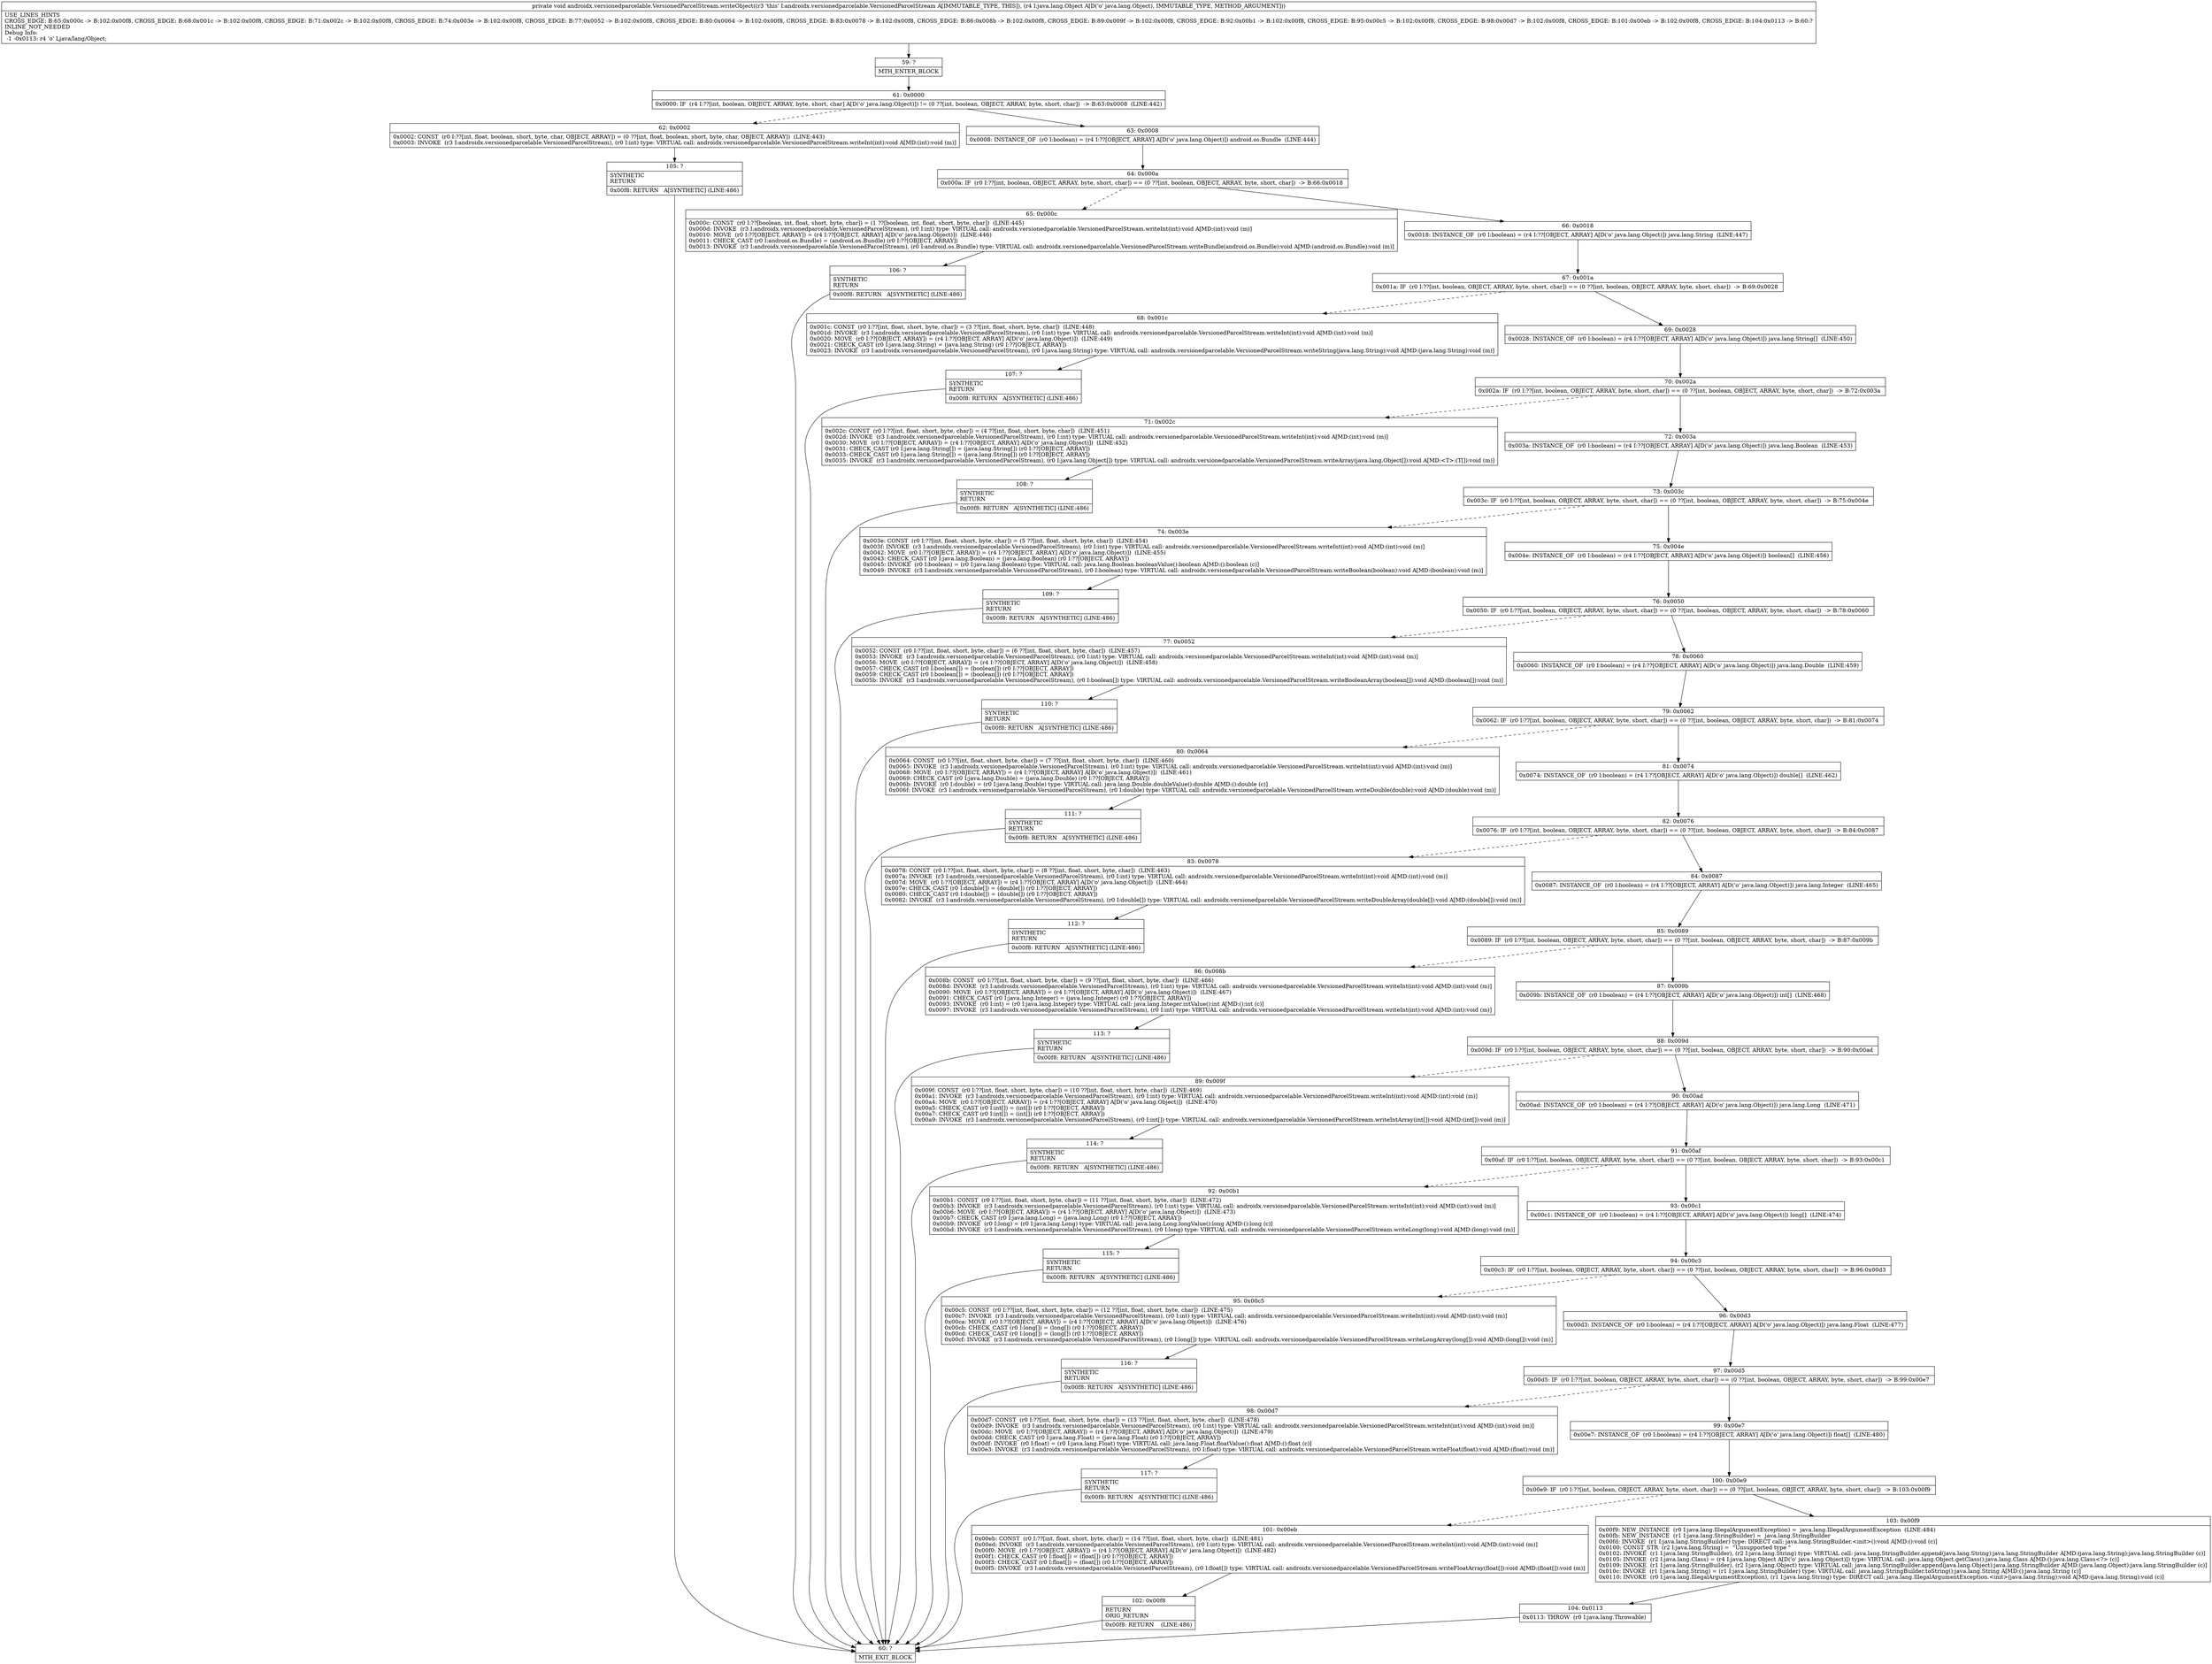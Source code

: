 digraph "CFG forandroidx.versionedparcelable.VersionedParcelStream.writeObject(Ljava\/lang\/Object;)V" {
Node_59 [shape=record,label="{59\:\ ?|MTH_ENTER_BLOCK\l}"];
Node_61 [shape=record,label="{61\:\ 0x0000|0x0000: IF  (r4 I:??[int, boolean, OBJECT, ARRAY, byte, short, char] A[D('o' java.lang.Object)]) != (0 ??[int, boolean, OBJECT, ARRAY, byte, short, char])  \-\> B:63:0x0008  (LINE:442)\l}"];
Node_62 [shape=record,label="{62\:\ 0x0002|0x0002: CONST  (r0 I:??[int, float, boolean, short, byte, char, OBJECT, ARRAY]) = (0 ??[int, float, boolean, short, byte, char, OBJECT, ARRAY])  (LINE:443)\l0x0003: INVOKE  (r3 I:androidx.versionedparcelable.VersionedParcelStream), (r0 I:int) type: VIRTUAL call: androidx.versionedparcelable.VersionedParcelStream.writeInt(int):void A[MD:(int):void (m)]\l}"];
Node_105 [shape=record,label="{105\:\ ?|SYNTHETIC\lRETURN\l|0x00f8: RETURN   A[SYNTHETIC] (LINE:486)\l}"];
Node_60 [shape=record,label="{60\:\ ?|MTH_EXIT_BLOCK\l}"];
Node_63 [shape=record,label="{63\:\ 0x0008|0x0008: INSTANCE_OF  (r0 I:boolean) = (r4 I:??[OBJECT, ARRAY] A[D('o' java.lang.Object)]) android.os.Bundle  (LINE:444)\l}"];
Node_64 [shape=record,label="{64\:\ 0x000a|0x000a: IF  (r0 I:??[int, boolean, OBJECT, ARRAY, byte, short, char]) == (0 ??[int, boolean, OBJECT, ARRAY, byte, short, char])  \-\> B:66:0x0018 \l}"];
Node_65 [shape=record,label="{65\:\ 0x000c|0x000c: CONST  (r0 I:??[boolean, int, float, short, byte, char]) = (1 ??[boolean, int, float, short, byte, char])  (LINE:445)\l0x000d: INVOKE  (r3 I:androidx.versionedparcelable.VersionedParcelStream), (r0 I:int) type: VIRTUAL call: androidx.versionedparcelable.VersionedParcelStream.writeInt(int):void A[MD:(int):void (m)]\l0x0010: MOVE  (r0 I:??[OBJECT, ARRAY]) = (r4 I:??[OBJECT, ARRAY] A[D('o' java.lang.Object)])  (LINE:446)\l0x0011: CHECK_CAST (r0 I:android.os.Bundle) = (android.os.Bundle) (r0 I:??[OBJECT, ARRAY]) \l0x0013: INVOKE  (r3 I:androidx.versionedparcelable.VersionedParcelStream), (r0 I:android.os.Bundle) type: VIRTUAL call: androidx.versionedparcelable.VersionedParcelStream.writeBundle(android.os.Bundle):void A[MD:(android.os.Bundle):void (m)]\l}"];
Node_106 [shape=record,label="{106\:\ ?|SYNTHETIC\lRETURN\l|0x00f8: RETURN   A[SYNTHETIC] (LINE:486)\l}"];
Node_66 [shape=record,label="{66\:\ 0x0018|0x0018: INSTANCE_OF  (r0 I:boolean) = (r4 I:??[OBJECT, ARRAY] A[D('o' java.lang.Object)]) java.lang.String  (LINE:447)\l}"];
Node_67 [shape=record,label="{67\:\ 0x001a|0x001a: IF  (r0 I:??[int, boolean, OBJECT, ARRAY, byte, short, char]) == (0 ??[int, boolean, OBJECT, ARRAY, byte, short, char])  \-\> B:69:0x0028 \l}"];
Node_68 [shape=record,label="{68\:\ 0x001c|0x001c: CONST  (r0 I:??[int, float, short, byte, char]) = (3 ??[int, float, short, byte, char])  (LINE:448)\l0x001d: INVOKE  (r3 I:androidx.versionedparcelable.VersionedParcelStream), (r0 I:int) type: VIRTUAL call: androidx.versionedparcelable.VersionedParcelStream.writeInt(int):void A[MD:(int):void (m)]\l0x0020: MOVE  (r0 I:??[OBJECT, ARRAY]) = (r4 I:??[OBJECT, ARRAY] A[D('o' java.lang.Object)])  (LINE:449)\l0x0021: CHECK_CAST (r0 I:java.lang.String) = (java.lang.String) (r0 I:??[OBJECT, ARRAY]) \l0x0023: INVOKE  (r3 I:androidx.versionedparcelable.VersionedParcelStream), (r0 I:java.lang.String) type: VIRTUAL call: androidx.versionedparcelable.VersionedParcelStream.writeString(java.lang.String):void A[MD:(java.lang.String):void (m)]\l}"];
Node_107 [shape=record,label="{107\:\ ?|SYNTHETIC\lRETURN\l|0x00f8: RETURN   A[SYNTHETIC] (LINE:486)\l}"];
Node_69 [shape=record,label="{69\:\ 0x0028|0x0028: INSTANCE_OF  (r0 I:boolean) = (r4 I:??[OBJECT, ARRAY] A[D('o' java.lang.Object)]) java.lang.String[]  (LINE:450)\l}"];
Node_70 [shape=record,label="{70\:\ 0x002a|0x002a: IF  (r0 I:??[int, boolean, OBJECT, ARRAY, byte, short, char]) == (0 ??[int, boolean, OBJECT, ARRAY, byte, short, char])  \-\> B:72:0x003a \l}"];
Node_71 [shape=record,label="{71\:\ 0x002c|0x002c: CONST  (r0 I:??[int, float, short, byte, char]) = (4 ??[int, float, short, byte, char])  (LINE:451)\l0x002d: INVOKE  (r3 I:androidx.versionedparcelable.VersionedParcelStream), (r0 I:int) type: VIRTUAL call: androidx.versionedparcelable.VersionedParcelStream.writeInt(int):void A[MD:(int):void (m)]\l0x0030: MOVE  (r0 I:??[OBJECT, ARRAY]) = (r4 I:??[OBJECT, ARRAY] A[D('o' java.lang.Object)])  (LINE:452)\l0x0031: CHECK_CAST (r0 I:java.lang.String[]) = (java.lang.String[]) (r0 I:??[OBJECT, ARRAY]) \l0x0033: CHECK_CAST (r0 I:java.lang.String[]) = (java.lang.String[]) (r0 I:??[OBJECT, ARRAY]) \l0x0035: INVOKE  (r3 I:androidx.versionedparcelable.VersionedParcelStream), (r0 I:java.lang.Object[]) type: VIRTUAL call: androidx.versionedparcelable.VersionedParcelStream.writeArray(java.lang.Object[]):void A[MD:\<T\>:(T[]):void (m)]\l}"];
Node_108 [shape=record,label="{108\:\ ?|SYNTHETIC\lRETURN\l|0x00f8: RETURN   A[SYNTHETIC] (LINE:486)\l}"];
Node_72 [shape=record,label="{72\:\ 0x003a|0x003a: INSTANCE_OF  (r0 I:boolean) = (r4 I:??[OBJECT, ARRAY] A[D('o' java.lang.Object)]) java.lang.Boolean  (LINE:453)\l}"];
Node_73 [shape=record,label="{73\:\ 0x003c|0x003c: IF  (r0 I:??[int, boolean, OBJECT, ARRAY, byte, short, char]) == (0 ??[int, boolean, OBJECT, ARRAY, byte, short, char])  \-\> B:75:0x004e \l}"];
Node_74 [shape=record,label="{74\:\ 0x003e|0x003e: CONST  (r0 I:??[int, float, short, byte, char]) = (5 ??[int, float, short, byte, char])  (LINE:454)\l0x003f: INVOKE  (r3 I:androidx.versionedparcelable.VersionedParcelStream), (r0 I:int) type: VIRTUAL call: androidx.versionedparcelable.VersionedParcelStream.writeInt(int):void A[MD:(int):void (m)]\l0x0042: MOVE  (r0 I:??[OBJECT, ARRAY]) = (r4 I:??[OBJECT, ARRAY] A[D('o' java.lang.Object)])  (LINE:455)\l0x0043: CHECK_CAST (r0 I:java.lang.Boolean) = (java.lang.Boolean) (r0 I:??[OBJECT, ARRAY]) \l0x0045: INVOKE  (r0 I:boolean) = (r0 I:java.lang.Boolean) type: VIRTUAL call: java.lang.Boolean.booleanValue():boolean A[MD:():boolean (c)]\l0x0049: INVOKE  (r3 I:androidx.versionedparcelable.VersionedParcelStream), (r0 I:boolean) type: VIRTUAL call: androidx.versionedparcelable.VersionedParcelStream.writeBoolean(boolean):void A[MD:(boolean):void (m)]\l}"];
Node_109 [shape=record,label="{109\:\ ?|SYNTHETIC\lRETURN\l|0x00f8: RETURN   A[SYNTHETIC] (LINE:486)\l}"];
Node_75 [shape=record,label="{75\:\ 0x004e|0x004e: INSTANCE_OF  (r0 I:boolean) = (r4 I:??[OBJECT, ARRAY] A[D('o' java.lang.Object)]) boolean[]  (LINE:456)\l}"];
Node_76 [shape=record,label="{76\:\ 0x0050|0x0050: IF  (r0 I:??[int, boolean, OBJECT, ARRAY, byte, short, char]) == (0 ??[int, boolean, OBJECT, ARRAY, byte, short, char])  \-\> B:78:0x0060 \l}"];
Node_77 [shape=record,label="{77\:\ 0x0052|0x0052: CONST  (r0 I:??[int, float, short, byte, char]) = (6 ??[int, float, short, byte, char])  (LINE:457)\l0x0053: INVOKE  (r3 I:androidx.versionedparcelable.VersionedParcelStream), (r0 I:int) type: VIRTUAL call: androidx.versionedparcelable.VersionedParcelStream.writeInt(int):void A[MD:(int):void (m)]\l0x0056: MOVE  (r0 I:??[OBJECT, ARRAY]) = (r4 I:??[OBJECT, ARRAY] A[D('o' java.lang.Object)])  (LINE:458)\l0x0057: CHECK_CAST (r0 I:boolean[]) = (boolean[]) (r0 I:??[OBJECT, ARRAY]) \l0x0059: CHECK_CAST (r0 I:boolean[]) = (boolean[]) (r0 I:??[OBJECT, ARRAY]) \l0x005b: INVOKE  (r3 I:androidx.versionedparcelable.VersionedParcelStream), (r0 I:boolean[]) type: VIRTUAL call: androidx.versionedparcelable.VersionedParcelStream.writeBooleanArray(boolean[]):void A[MD:(boolean[]):void (m)]\l}"];
Node_110 [shape=record,label="{110\:\ ?|SYNTHETIC\lRETURN\l|0x00f8: RETURN   A[SYNTHETIC] (LINE:486)\l}"];
Node_78 [shape=record,label="{78\:\ 0x0060|0x0060: INSTANCE_OF  (r0 I:boolean) = (r4 I:??[OBJECT, ARRAY] A[D('o' java.lang.Object)]) java.lang.Double  (LINE:459)\l}"];
Node_79 [shape=record,label="{79\:\ 0x0062|0x0062: IF  (r0 I:??[int, boolean, OBJECT, ARRAY, byte, short, char]) == (0 ??[int, boolean, OBJECT, ARRAY, byte, short, char])  \-\> B:81:0x0074 \l}"];
Node_80 [shape=record,label="{80\:\ 0x0064|0x0064: CONST  (r0 I:??[int, float, short, byte, char]) = (7 ??[int, float, short, byte, char])  (LINE:460)\l0x0065: INVOKE  (r3 I:androidx.versionedparcelable.VersionedParcelStream), (r0 I:int) type: VIRTUAL call: androidx.versionedparcelable.VersionedParcelStream.writeInt(int):void A[MD:(int):void (m)]\l0x0068: MOVE  (r0 I:??[OBJECT, ARRAY]) = (r4 I:??[OBJECT, ARRAY] A[D('o' java.lang.Object)])  (LINE:461)\l0x0069: CHECK_CAST (r0 I:java.lang.Double) = (java.lang.Double) (r0 I:??[OBJECT, ARRAY]) \l0x006b: INVOKE  (r0 I:double) = (r0 I:java.lang.Double) type: VIRTUAL call: java.lang.Double.doubleValue():double A[MD:():double (c)]\l0x006f: INVOKE  (r3 I:androidx.versionedparcelable.VersionedParcelStream), (r0 I:double) type: VIRTUAL call: androidx.versionedparcelable.VersionedParcelStream.writeDouble(double):void A[MD:(double):void (m)]\l}"];
Node_111 [shape=record,label="{111\:\ ?|SYNTHETIC\lRETURN\l|0x00f8: RETURN   A[SYNTHETIC] (LINE:486)\l}"];
Node_81 [shape=record,label="{81\:\ 0x0074|0x0074: INSTANCE_OF  (r0 I:boolean) = (r4 I:??[OBJECT, ARRAY] A[D('o' java.lang.Object)]) double[]  (LINE:462)\l}"];
Node_82 [shape=record,label="{82\:\ 0x0076|0x0076: IF  (r0 I:??[int, boolean, OBJECT, ARRAY, byte, short, char]) == (0 ??[int, boolean, OBJECT, ARRAY, byte, short, char])  \-\> B:84:0x0087 \l}"];
Node_83 [shape=record,label="{83\:\ 0x0078|0x0078: CONST  (r0 I:??[int, float, short, byte, char]) = (8 ??[int, float, short, byte, char])  (LINE:463)\l0x007a: INVOKE  (r3 I:androidx.versionedparcelable.VersionedParcelStream), (r0 I:int) type: VIRTUAL call: androidx.versionedparcelable.VersionedParcelStream.writeInt(int):void A[MD:(int):void (m)]\l0x007d: MOVE  (r0 I:??[OBJECT, ARRAY]) = (r4 I:??[OBJECT, ARRAY] A[D('o' java.lang.Object)])  (LINE:464)\l0x007e: CHECK_CAST (r0 I:double[]) = (double[]) (r0 I:??[OBJECT, ARRAY]) \l0x0080: CHECK_CAST (r0 I:double[]) = (double[]) (r0 I:??[OBJECT, ARRAY]) \l0x0082: INVOKE  (r3 I:androidx.versionedparcelable.VersionedParcelStream), (r0 I:double[]) type: VIRTUAL call: androidx.versionedparcelable.VersionedParcelStream.writeDoubleArray(double[]):void A[MD:(double[]):void (m)]\l}"];
Node_112 [shape=record,label="{112\:\ ?|SYNTHETIC\lRETURN\l|0x00f8: RETURN   A[SYNTHETIC] (LINE:486)\l}"];
Node_84 [shape=record,label="{84\:\ 0x0087|0x0087: INSTANCE_OF  (r0 I:boolean) = (r4 I:??[OBJECT, ARRAY] A[D('o' java.lang.Object)]) java.lang.Integer  (LINE:465)\l}"];
Node_85 [shape=record,label="{85\:\ 0x0089|0x0089: IF  (r0 I:??[int, boolean, OBJECT, ARRAY, byte, short, char]) == (0 ??[int, boolean, OBJECT, ARRAY, byte, short, char])  \-\> B:87:0x009b \l}"];
Node_86 [shape=record,label="{86\:\ 0x008b|0x008b: CONST  (r0 I:??[int, float, short, byte, char]) = (9 ??[int, float, short, byte, char])  (LINE:466)\l0x008d: INVOKE  (r3 I:androidx.versionedparcelable.VersionedParcelStream), (r0 I:int) type: VIRTUAL call: androidx.versionedparcelable.VersionedParcelStream.writeInt(int):void A[MD:(int):void (m)]\l0x0090: MOVE  (r0 I:??[OBJECT, ARRAY]) = (r4 I:??[OBJECT, ARRAY] A[D('o' java.lang.Object)])  (LINE:467)\l0x0091: CHECK_CAST (r0 I:java.lang.Integer) = (java.lang.Integer) (r0 I:??[OBJECT, ARRAY]) \l0x0093: INVOKE  (r0 I:int) = (r0 I:java.lang.Integer) type: VIRTUAL call: java.lang.Integer.intValue():int A[MD:():int (c)]\l0x0097: INVOKE  (r3 I:androidx.versionedparcelable.VersionedParcelStream), (r0 I:int) type: VIRTUAL call: androidx.versionedparcelable.VersionedParcelStream.writeInt(int):void A[MD:(int):void (m)]\l}"];
Node_113 [shape=record,label="{113\:\ ?|SYNTHETIC\lRETURN\l|0x00f8: RETURN   A[SYNTHETIC] (LINE:486)\l}"];
Node_87 [shape=record,label="{87\:\ 0x009b|0x009b: INSTANCE_OF  (r0 I:boolean) = (r4 I:??[OBJECT, ARRAY] A[D('o' java.lang.Object)]) int[]  (LINE:468)\l}"];
Node_88 [shape=record,label="{88\:\ 0x009d|0x009d: IF  (r0 I:??[int, boolean, OBJECT, ARRAY, byte, short, char]) == (0 ??[int, boolean, OBJECT, ARRAY, byte, short, char])  \-\> B:90:0x00ad \l}"];
Node_89 [shape=record,label="{89\:\ 0x009f|0x009f: CONST  (r0 I:??[int, float, short, byte, char]) = (10 ??[int, float, short, byte, char])  (LINE:469)\l0x00a1: INVOKE  (r3 I:androidx.versionedparcelable.VersionedParcelStream), (r0 I:int) type: VIRTUAL call: androidx.versionedparcelable.VersionedParcelStream.writeInt(int):void A[MD:(int):void (m)]\l0x00a4: MOVE  (r0 I:??[OBJECT, ARRAY]) = (r4 I:??[OBJECT, ARRAY] A[D('o' java.lang.Object)])  (LINE:470)\l0x00a5: CHECK_CAST (r0 I:int[]) = (int[]) (r0 I:??[OBJECT, ARRAY]) \l0x00a7: CHECK_CAST (r0 I:int[]) = (int[]) (r0 I:??[OBJECT, ARRAY]) \l0x00a9: INVOKE  (r3 I:androidx.versionedparcelable.VersionedParcelStream), (r0 I:int[]) type: VIRTUAL call: androidx.versionedparcelable.VersionedParcelStream.writeIntArray(int[]):void A[MD:(int[]):void (m)]\l}"];
Node_114 [shape=record,label="{114\:\ ?|SYNTHETIC\lRETURN\l|0x00f8: RETURN   A[SYNTHETIC] (LINE:486)\l}"];
Node_90 [shape=record,label="{90\:\ 0x00ad|0x00ad: INSTANCE_OF  (r0 I:boolean) = (r4 I:??[OBJECT, ARRAY] A[D('o' java.lang.Object)]) java.lang.Long  (LINE:471)\l}"];
Node_91 [shape=record,label="{91\:\ 0x00af|0x00af: IF  (r0 I:??[int, boolean, OBJECT, ARRAY, byte, short, char]) == (0 ??[int, boolean, OBJECT, ARRAY, byte, short, char])  \-\> B:93:0x00c1 \l}"];
Node_92 [shape=record,label="{92\:\ 0x00b1|0x00b1: CONST  (r0 I:??[int, float, short, byte, char]) = (11 ??[int, float, short, byte, char])  (LINE:472)\l0x00b3: INVOKE  (r3 I:androidx.versionedparcelable.VersionedParcelStream), (r0 I:int) type: VIRTUAL call: androidx.versionedparcelable.VersionedParcelStream.writeInt(int):void A[MD:(int):void (m)]\l0x00b6: MOVE  (r0 I:??[OBJECT, ARRAY]) = (r4 I:??[OBJECT, ARRAY] A[D('o' java.lang.Object)])  (LINE:473)\l0x00b7: CHECK_CAST (r0 I:java.lang.Long) = (java.lang.Long) (r0 I:??[OBJECT, ARRAY]) \l0x00b9: INVOKE  (r0 I:long) = (r0 I:java.lang.Long) type: VIRTUAL call: java.lang.Long.longValue():long A[MD:():long (c)]\l0x00bd: INVOKE  (r3 I:androidx.versionedparcelable.VersionedParcelStream), (r0 I:long) type: VIRTUAL call: androidx.versionedparcelable.VersionedParcelStream.writeLong(long):void A[MD:(long):void (m)]\l}"];
Node_115 [shape=record,label="{115\:\ ?|SYNTHETIC\lRETURN\l|0x00f8: RETURN   A[SYNTHETIC] (LINE:486)\l}"];
Node_93 [shape=record,label="{93\:\ 0x00c1|0x00c1: INSTANCE_OF  (r0 I:boolean) = (r4 I:??[OBJECT, ARRAY] A[D('o' java.lang.Object)]) long[]  (LINE:474)\l}"];
Node_94 [shape=record,label="{94\:\ 0x00c3|0x00c3: IF  (r0 I:??[int, boolean, OBJECT, ARRAY, byte, short, char]) == (0 ??[int, boolean, OBJECT, ARRAY, byte, short, char])  \-\> B:96:0x00d3 \l}"];
Node_95 [shape=record,label="{95\:\ 0x00c5|0x00c5: CONST  (r0 I:??[int, float, short, byte, char]) = (12 ??[int, float, short, byte, char])  (LINE:475)\l0x00c7: INVOKE  (r3 I:androidx.versionedparcelable.VersionedParcelStream), (r0 I:int) type: VIRTUAL call: androidx.versionedparcelable.VersionedParcelStream.writeInt(int):void A[MD:(int):void (m)]\l0x00ca: MOVE  (r0 I:??[OBJECT, ARRAY]) = (r4 I:??[OBJECT, ARRAY] A[D('o' java.lang.Object)])  (LINE:476)\l0x00cb: CHECK_CAST (r0 I:long[]) = (long[]) (r0 I:??[OBJECT, ARRAY]) \l0x00cd: CHECK_CAST (r0 I:long[]) = (long[]) (r0 I:??[OBJECT, ARRAY]) \l0x00cf: INVOKE  (r3 I:androidx.versionedparcelable.VersionedParcelStream), (r0 I:long[]) type: VIRTUAL call: androidx.versionedparcelable.VersionedParcelStream.writeLongArray(long[]):void A[MD:(long[]):void (m)]\l}"];
Node_116 [shape=record,label="{116\:\ ?|SYNTHETIC\lRETURN\l|0x00f8: RETURN   A[SYNTHETIC] (LINE:486)\l}"];
Node_96 [shape=record,label="{96\:\ 0x00d3|0x00d3: INSTANCE_OF  (r0 I:boolean) = (r4 I:??[OBJECT, ARRAY] A[D('o' java.lang.Object)]) java.lang.Float  (LINE:477)\l}"];
Node_97 [shape=record,label="{97\:\ 0x00d5|0x00d5: IF  (r0 I:??[int, boolean, OBJECT, ARRAY, byte, short, char]) == (0 ??[int, boolean, OBJECT, ARRAY, byte, short, char])  \-\> B:99:0x00e7 \l}"];
Node_98 [shape=record,label="{98\:\ 0x00d7|0x00d7: CONST  (r0 I:??[int, float, short, byte, char]) = (13 ??[int, float, short, byte, char])  (LINE:478)\l0x00d9: INVOKE  (r3 I:androidx.versionedparcelable.VersionedParcelStream), (r0 I:int) type: VIRTUAL call: androidx.versionedparcelable.VersionedParcelStream.writeInt(int):void A[MD:(int):void (m)]\l0x00dc: MOVE  (r0 I:??[OBJECT, ARRAY]) = (r4 I:??[OBJECT, ARRAY] A[D('o' java.lang.Object)])  (LINE:479)\l0x00dd: CHECK_CAST (r0 I:java.lang.Float) = (java.lang.Float) (r0 I:??[OBJECT, ARRAY]) \l0x00df: INVOKE  (r0 I:float) = (r0 I:java.lang.Float) type: VIRTUAL call: java.lang.Float.floatValue():float A[MD:():float (c)]\l0x00e3: INVOKE  (r3 I:androidx.versionedparcelable.VersionedParcelStream), (r0 I:float) type: VIRTUAL call: androidx.versionedparcelable.VersionedParcelStream.writeFloat(float):void A[MD:(float):void (m)]\l}"];
Node_117 [shape=record,label="{117\:\ ?|SYNTHETIC\lRETURN\l|0x00f8: RETURN   A[SYNTHETIC] (LINE:486)\l}"];
Node_99 [shape=record,label="{99\:\ 0x00e7|0x00e7: INSTANCE_OF  (r0 I:boolean) = (r4 I:??[OBJECT, ARRAY] A[D('o' java.lang.Object)]) float[]  (LINE:480)\l}"];
Node_100 [shape=record,label="{100\:\ 0x00e9|0x00e9: IF  (r0 I:??[int, boolean, OBJECT, ARRAY, byte, short, char]) == (0 ??[int, boolean, OBJECT, ARRAY, byte, short, char])  \-\> B:103:0x00f9 \l}"];
Node_101 [shape=record,label="{101\:\ 0x00eb|0x00eb: CONST  (r0 I:??[int, float, short, byte, char]) = (14 ??[int, float, short, byte, char])  (LINE:481)\l0x00ed: INVOKE  (r3 I:androidx.versionedparcelable.VersionedParcelStream), (r0 I:int) type: VIRTUAL call: androidx.versionedparcelable.VersionedParcelStream.writeInt(int):void A[MD:(int):void (m)]\l0x00f0: MOVE  (r0 I:??[OBJECT, ARRAY]) = (r4 I:??[OBJECT, ARRAY] A[D('o' java.lang.Object)])  (LINE:482)\l0x00f1: CHECK_CAST (r0 I:float[]) = (float[]) (r0 I:??[OBJECT, ARRAY]) \l0x00f3: CHECK_CAST (r0 I:float[]) = (float[]) (r0 I:??[OBJECT, ARRAY]) \l0x00f5: INVOKE  (r3 I:androidx.versionedparcelable.VersionedParcelStream), (r0 I:float[]) type: VIRTUAL call: androidx.versionedparcelable.VersionedParcelStream.writeFloatArray(float[]):void A[MD:(float[]):void (m)]\l}"];
Node_102 [shape=record,label="{102\:\ 0x00f8|RETURN\lORIG_RETURN\l|0x00f8: RETURN    (LINE:486)\l}"];
Node_103 [shape=record,label="{103\:\ 0x00f9|0x00f9: NEW_INSTANCE  (r0 I:java.lang.IllegalArgumentException) =  java.lang.IllegalArgumentException  (LINE:484)\l0x00fb: NEW_INSTANCE  (r1 I:java.lang.StringBuilder) =  java.lang.StringBuilder \l0x00fd: INVOKE  (r1 I:java.lang.StringBuilder) type: DIRECT call: java.lang.StringBuilder.\<init\>():void A[MD:():void (c)]\l0x0100: CONST_STR  (r2 I:java.lang.String) =  \"Unsupported type \" \l0x0102: INVOKE  (r1 I:java.lang.StringBuilder), (r2 I:java.lang.String) type: VIRTUAL call: java.lang.StringBuilder.append(java.lang.String):java.lang.StringBuilder A[MD:(java.lang.String):java.lang.StringBuilder (c)]\l0x0105: INVOKE  (r2 I:java.lang.Class) = (r4 I:java.lang.Object A[D('o' java.lang.Object)]) type: VIRTUAL call: java.lang.Object.getClass():java.lang.Class A[MD:():java.lang.Class\<?\> (c)]\l0x0109: INVOKE  (r1 I:java.lang.StringBuilder), (r2 I:java.lang.Object) type: VIRTUAL call: java.lang.StringBuilder.append(java.lang.Object):java.lang.StringBuilder A[MD:(java.lang.Object):java.lang.StringBuilder (c)]\l0x010c: INVOKE  (r1 I:java.lang.String) = (r1 I:java.lang.StringBuilder) type: VIRTUAL call: java.lang.StringBuilder.toString():java.lang.String A[MD:():java.lang.String (c)]\l0x0110: INVOKE  (r0 I:java.lang.IllegalArgumentException), (r1 I:java.lang.String) type: DIRECT call: java.lang.IllegalArgumentException.\<init\>(java.lang.String):void A[MD:(java.lang.String):void (c)]\l}"];
Node_104 [shape=record,label="{104\:\ 0x0113|0x0113: THROW  (r0 I:java.lang.Throwable) \l}"];
MethodNode[shape=record,label="{private void androidx.versionedparcelable.VersionedParcelStream.writeObject((r3 'this' I:androidx.versionedparcelable.VersionedParcelStream A[IMMUTABLE_TYPE, THIS]), (r4 I:java.lang.Object A[D('o' java.lang.Object), IMMUTABLE_TYPE, METHOD_ARGUMENT]))  | USE_LINES_HINTS\lCROSS_EDGE: B:65:0x000c \-\> B:102:0x00f8, CROSS_EDGE: B:68:0x001c \-\> B:102:0x00f8, CROSS_EDGE: B:71:0x002c \-\> B:102:0x00f8, CROSS_EDGE: B:74:0x003e \-\> B:102:0x00f8, CROSS_EDGE: B:77:0x0052 \-\> B:102:0x00f8, CROSS_EDGE: B:80:0x0064 \-\> B:102:0x00f8, CROSS_EDGE: B:83:0x0078 \-\> B:102:0x00f8, CROSS_EDGE: B:86:0x008b \-\> B:102:0x00f8, CROSS_EDGE: B:89:0x009f \-\> B:102:0x00f8, CROSS_EDGE: B:92:0x00b1 \-\> B:102:0x00f8, CROSS_EDGE: B:95:0x00c5 \-\> B:102:0x00f8, CROSS_EDGE: B:98:0x00d7 \-\> B:102:0x00f8, CROSS_EDGE: B:101:0x00eb \-\> B:102:0x00f8, CROSS_EDGE: B:104:0x0113 \-\> B:60:?\lINLINE_NOT_NEEDED\lDebug Info:\l  \-1 \-0x0113: r4 'o' Ljava\/lang\/Object;\l}"];
MethodNode -> Node_59;Node_59 -> Node_61;
Node_61 -> Node_62[style=dashed];
Node_61 -> Node_63;
Node_62 -> Node_105;
Node_105 -> Node_60;
Node_63 -> Node_64;
Node_64 -> Node_65[style=dashed];
Node_64 -> Node_66;
Node_65 -> Node_106;
Node_106 -> Node_60;
Node_66 -> Node_67;
Node_67 -> Node_68[style=dashed];
Node_67 -> Node_69;
Node_68 -> Node_107;
Node_107 -> Node_60;
Node_69 -> Node_70;
Node_70 -> Node_71[style=dashed];
Node_70 -> Node_72;
Node_71 -> Node_108;
Node_108 -> Node_60;
Node_72 -> Node_73;
Node_73 -> Node_74[style=dashed];
Node_73 -> Node_75;
Node_74 -> Node_109;
Node_109 -> Node_60;
Node_75 -> Node_76;
Node_76 -> Node_77[style=dashed];
Node_76 -> Node_78;
Node_77 -> Node_110;
Node_110 -> Node_60;
Node_78 -> Node_79;
Node_79 -> Node_80[style=dashed];
Node_79 -> Node_81;
Node_80 -> Node_111;
Node_111 -> Node_60;
Node_81 -> Node_82;
Node_82 -> Node_83[style=dashed];
Node_82 -> Node_84;
Node_83 -> Node_112;
Node_112 -> Node_60;
Node_84 -> Node_85;
Node_85 -> Node_86[style=dashed];
Node_85 -> Node_87;
Node_86 -> Node_113;
Node_113 -> Node_60;
Node_87 -> Node_88;
Node_88 -> Node_89[style=dashed];
Node_88 -> Node_90;
Node_89 -> Node_114;
Node_114 -> Node_60;
Node_90 -> Node_91;
Node_91 -> Node_92[style=dashed];
Node_91 -> Node_93;
Node_92 -> Node_115;
Node_115 -> Node_60;
Node_93 -> Node_94;
Node_94 -> Node_95[style=dashed];
Node_94 -> Node_96;
Node_95 -> Node_116;
Node_116 -> Node_60;
Node_96 -> Node_97;
Node_97 -> Node_98[style=dashed];
Node_97 -> Node_99;
Node_98 -> Node_117;
Node_117 -> Node_60;
Node_99 -> Node_100;
Node_100 -> Node_101[style=dashed];
Node_100 -> Node_103;
Node_101 -> Node_102;
Node_102 -> Node_60;
Node_103 -> Node_104;
Node_104 -> Node_60;
}

